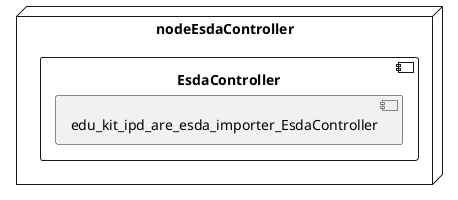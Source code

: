 @startuml
skinparam fixCircleLabelOverlapping true
skinparam componentStyle uml2
node nodeEsdaController {
component EsdaController {
[edu_kit_ipd_are_esda_importer_EsdaController] [[kit-sdq-esda.system#__kTpUcYmEe6FYKtfVyVnVA]]
}
}

@enduml

